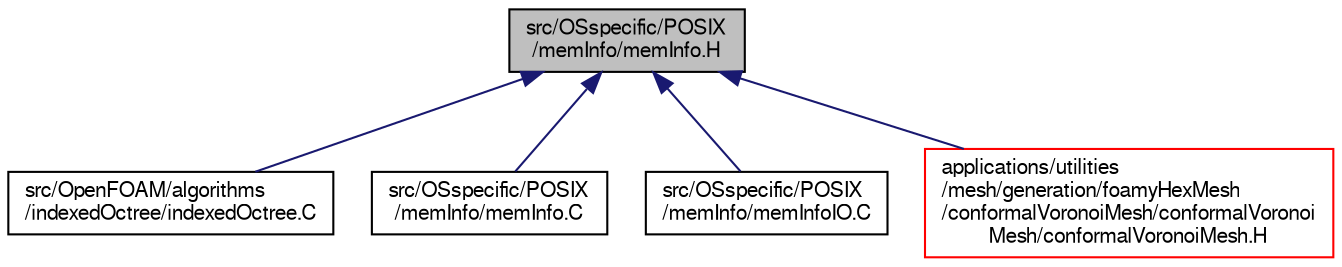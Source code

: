 digraph "src/OSspecific/POSIX/memInfo/memInfo.H"
{
  bgcolor="transparent";
  edge [fontname="FreeSans",fontsize="10",labelfontname="FreeSans",labelfontsize="10"];
  node [fontname="FreeSans",fontsize="10",shape=record];
  Node69 [label="src/OSspecific/POSIX\l/memInfo/memInfo.H",height=0.2,width=0.4,color="black", fillcolor="grey75", style="filled", fontcolor="black"];
  Node69 -> Node70 [dir="back",color="midnightblue",fontsize="10",style="solid",fontname="FreeSans"];
  Node70 [label="src/OpenFOAM/algorithms\l/indexedOctree/indexedOctree.C",height=0.2,width=0.4,color="black",URL="$a08384.html"];
  Node69 -> Node71 [dir="back",color="midnightblue",fontsize="10",style="solid",fontname="FreeSans"];
  Node71 [label="src/OSspecific/POSIX\l/memInfo/memInfo.C",height=0.2,width=0.4,color="black",URL="$a12905.html"];
  Node69 -> Node72 [dir="back",color="midnightblue",fontsize="10",style="solid",fontname="FreeSans"];
  Node72 [label="src/OSspecific/POSIX\l/memInfo/memInfoIO.C",height=0.2,width=0.4,color="black",URL="$a12911.html"];
  Node69 -> Node73 [dir="back",color="midnightblue",fontsize="10",style="solid",fontname="FreeSans"];
  Node73 [label="applications/utilities\l/mesh/generation/foamyHexMesh\l/conformalVoronoiMesh/conformalVoronoi\lMesh/conformalVoronoiMesh.H",height=0.2,width=0.4,color="red",URL="$a18179.html"];
}

